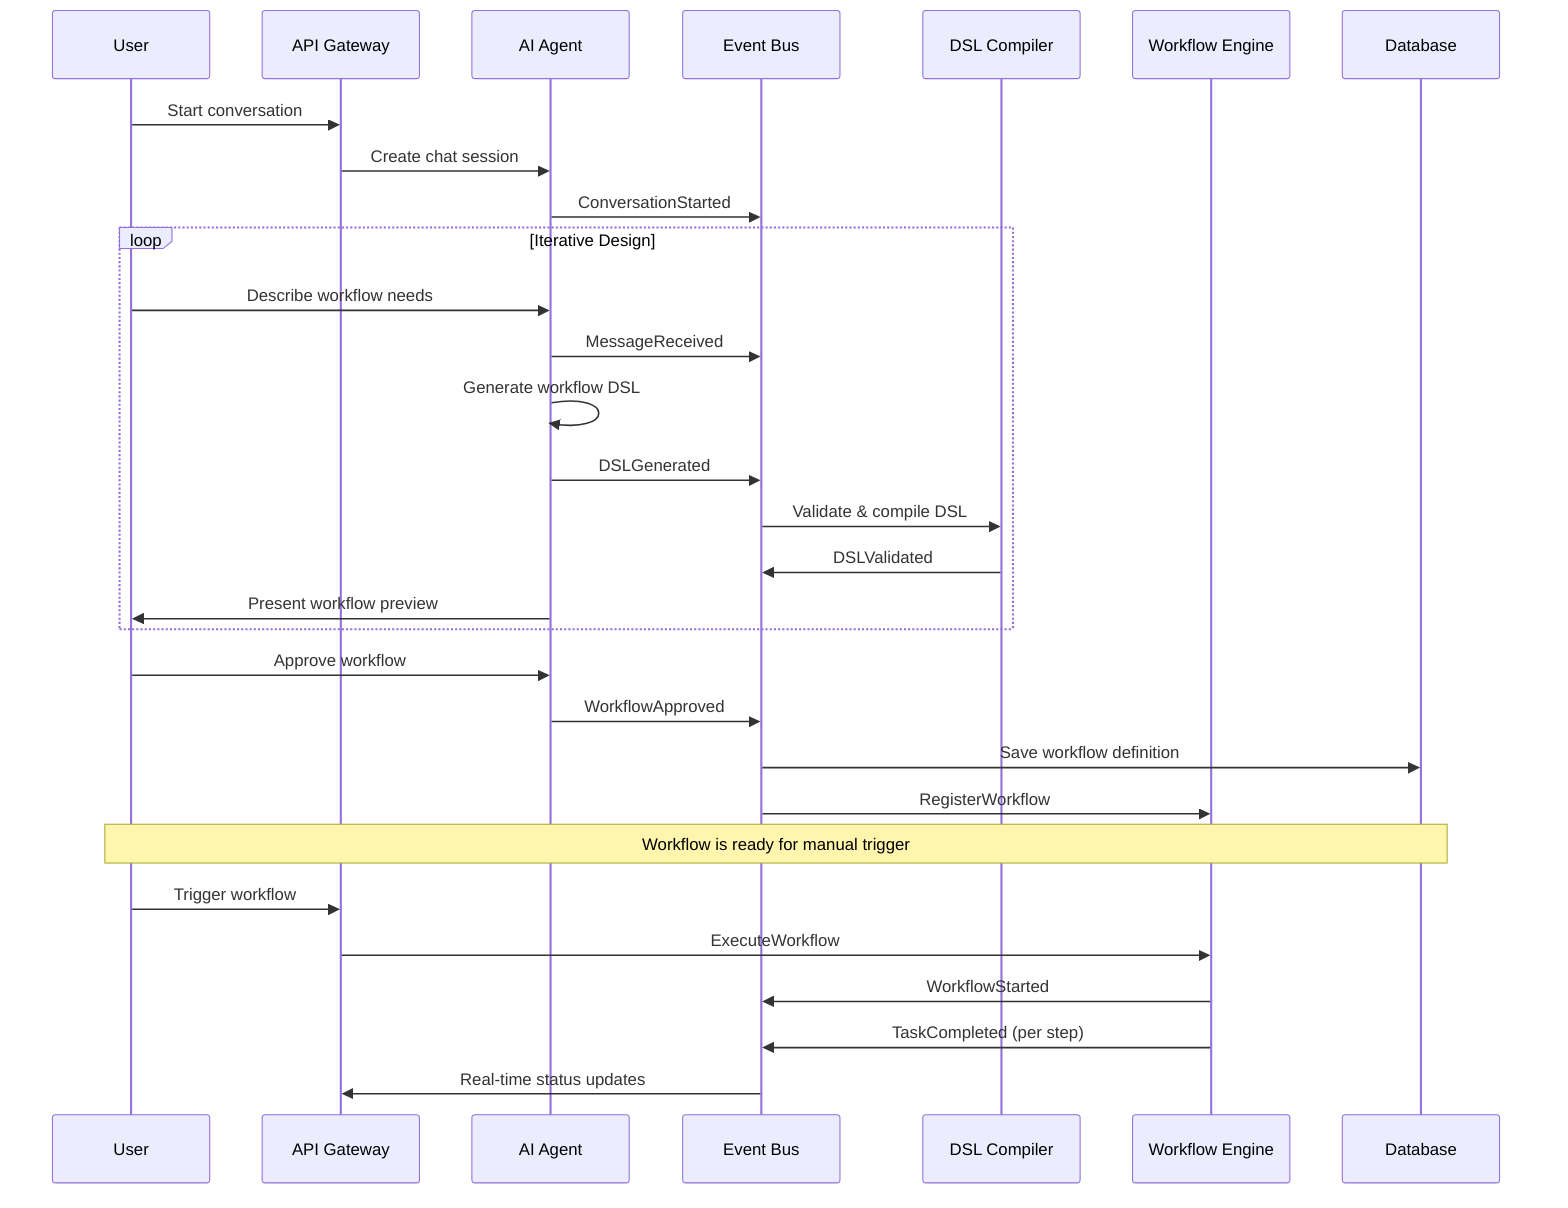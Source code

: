 sequenceDiagram
    participant U as User
    participant API as API Gateway
    participant AL as AI Agent
    participant EB as Event Bus
    participant DSL as DSL Compiler
    participant WE as Workflow Engine
    participant DB as Database

    U->>API: Start conversation
    API->>AL: Create chat session
    AL->>EB: ConversationStarted
    
    loop Iterative Design
        U->>AL: Describe workflow needs
        AL->>EB: MessageReceived
        AL->>AL: Generate workflow DSL
        AL->>EB: DSLGenerated
        EB->>DSL: Validate & compile DSL
        DSL->>EB: DSLValidated
        AL->>U: Present workflow preview
    end
    
    U->>AL: Approve workflow
    AL->>EB: WorkflowApproved
    EB->>DB: Save workflow definition
    EB->>WE: RegisterWorkflow
    
    Note over U,DB: Workflow is ready for manual trigger
    
    U->>API: Trigger workflow
    API->>WE: ExecuteWorkflow
    WE->>EB: WorkflowStarted
    WE->>EB: TaskCompleted (per step)
    EB->>API: Real-time status updates